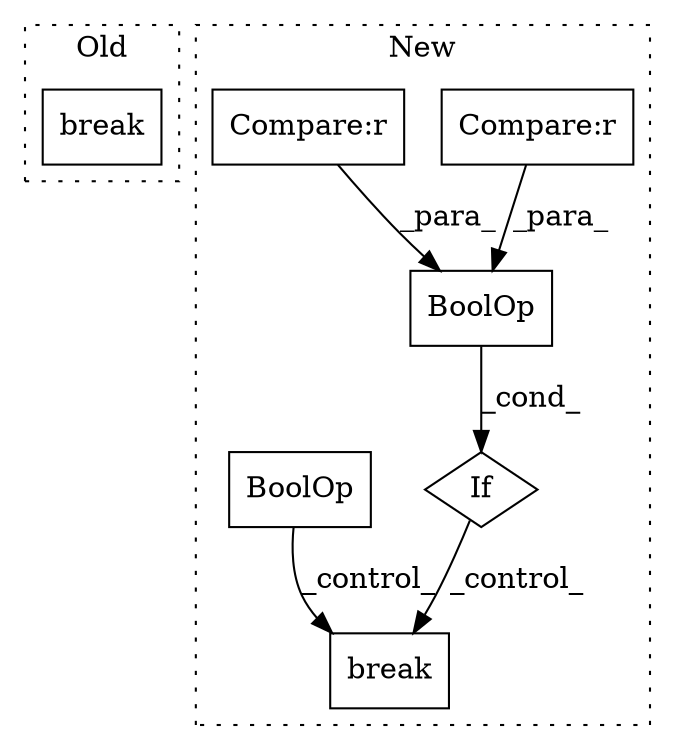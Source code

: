 digraph G {
subgraph cluster0 {
1 [label="break" a="94" s="16471" l="5" shape="box"];
label = "Old";
style="dotted";
}
subgraph cluster1 {
2 [label="BoolOp" a="72" s="17010" l="30" shape="box"];
3 [label="If" a="96" s="17007" l="3" shape="diamond"];
4 [label="Compare:r" a="40" s="17010" l="14" shape="box"];
5 [label="break" a="94" s="17545" l="5" shape="box"];
6 [label="Compare:r" a="40" s="17028" l="12" shape="box"];
7 [label="BoolOp" a="72" s="17155" l="30" shape="box"];
label = "New";
style="dotted";
}
2 -> 3 [label="_cond_"];
3 -> 5 [label="_control_"];
4 -> 2 [label="_para_"];
6 -> 2 [label="_para_"];
7 -> 5 [label="_control_"];
}